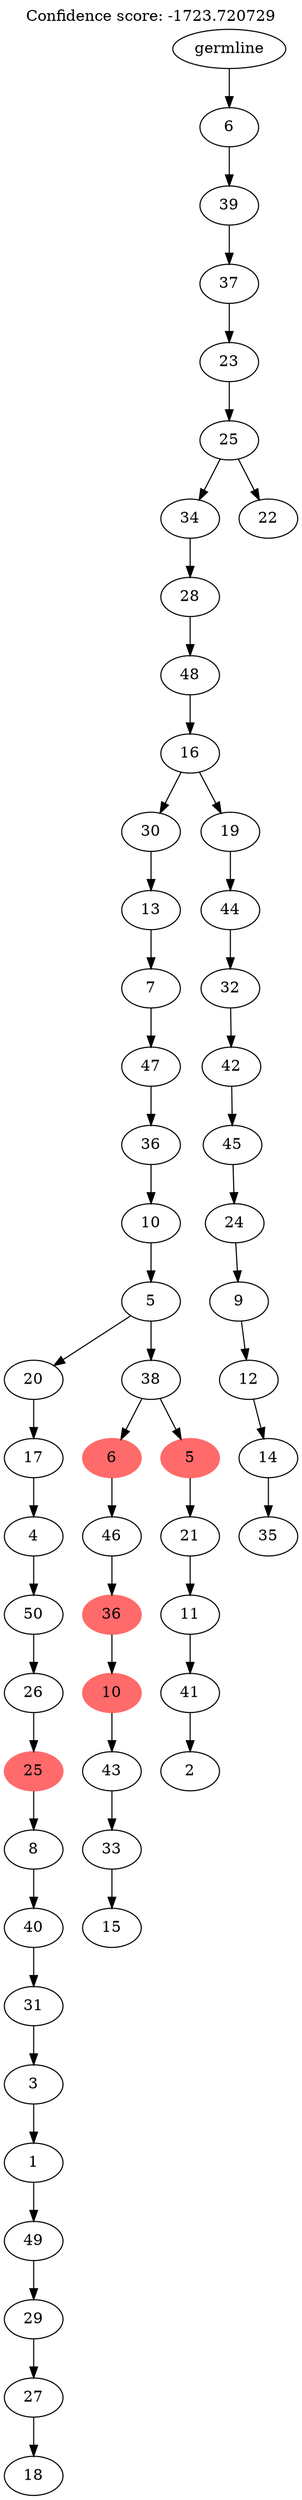 digraph g {
	"54" -> "55";
	"55" [label="18"];
	"53" -> "54";
	"54" [label="27"];
	"52" -> "53";
	"53" [label="29"];
	"51" -> "52";
	"52" [label="49"];
	"50" -> "51";
	"51" [label="1"];
	"49" -> "50";
	"50" [label="3"];
	"48" -> "49";
	"49" [label="31"];
	"47" -> "48";
	"48" [label="40"];
	"46" -> "47";
	"47" [label="8"];
	"45" -> "46";
	"46" [color=indianred1, style=filled, label="25"];
	"44" -> "45";
	"45" [label="26"];
	"43" -> "44";
	"44" [label="50"];
	"42" -> "43";
	"43" [label="4"];
	"41" -> "42";
	"42" [label="17"];
	"39" -> "40";
	"40" [label="15"];
	"38" -> "39";
	"39" [label="33"];
	"37" -> "38";
	"38" [label="43"];
	"36" -> "37";
	"37" [color=indianred1, style=filled, label="10"];
	"35" -> "36";
	"36" [color=indianred1, style=filled, label="36"];
	"34" -> "35";
	"35" [label="46"];
	"32" -> "33";
	"33" [label="2"];
	"31" -> "32";
	"32" [label="41"];
	"30" -> "31";
	"31" [label="11"];
	"29" -> "30";
	"30" [label="21"];
	"28" -> "29";
	"29" [color=indianred1, style=filled, label="5"];
	"28" -> "34";
	"34" [color=indianred1, style=filled, label="6"];
	"27" -> "28";
	"28" [label="38"];
	"27" -> "41";
	"41" [label="20"];
	"26" -> "27";
	"27" [label="5"];
	"25" -> "26";
	"26" [label="10"];
	"24" -> "25";
	"25" [label="36"];
	"23" -> "24";
	"24" [label="47"];
	"22" -> "23";
	"23" [label="7"];
	"21" -> "22";
	"22" [label="13"];
	"19" -> "20";
	"20" [label="35"];
	"18" -> "19";
	"19" [label="14"];
	"17" -> "18";
	"18" [label="12"];
	"16" -> "17";
	"17" [label="9"];
	"15" -> "16";
	"16" [label="24"];
	"14" -> "15";
	"15" [label="45"];
	"13" -> "14";
	"14" [label="42"];
	"12" -> "13";
	"13" [label="32"];
	"11" -> "12";
	"12" [label="44"];
	"10" -> "11";
	"11" [label="19"];
	"10" -> "21";
	"21" [label="30"];
	"9" -> "10";
	"10" [label="16"];
	"8" -> "9";
	"9" [label="48"];
	"7" -> "8";
	"8" [label="28"];
	"5" -> "6";
	"6" [label="22"];
	"5" -> "7";
	"7" [label="34"];
	"4" -> "5";
	"5" [label="25"];
	"3" -> "4";
	"4" [label="23"];
	"2" -> "3";
	"3" [label="37"];
	"1" -> "2";
	"2" [label="39"];
	"0" -> "1";
	"1" [label="6"];
	"0" [label="germline"];
	labelloc="t";
	label="Confidence score: -1723.720729";
}
